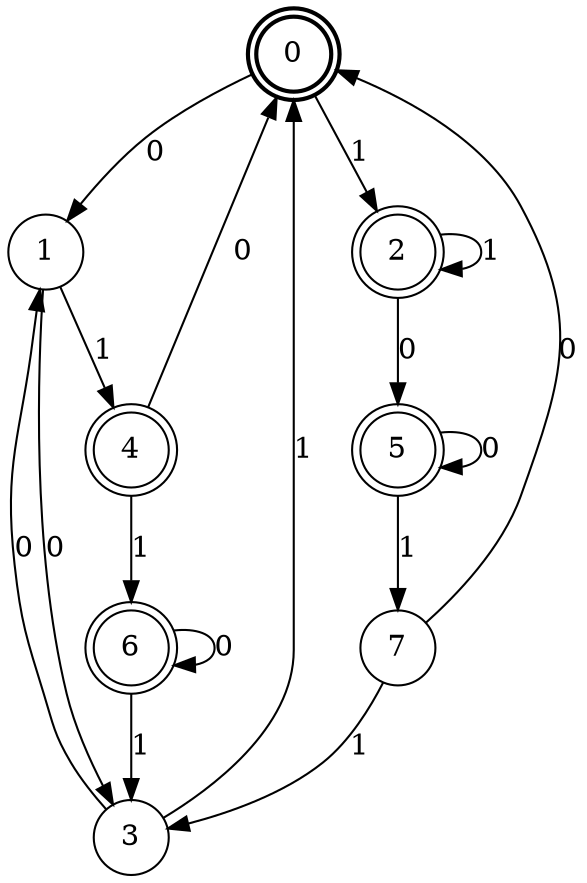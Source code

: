 digraph Automat {
    node [shape = circle];
    0 [style = "bold"];
    0 [peripheries=2]
    0 -> 1 [label = "0"];
    0 -> 2 [label = "1"];
    1 -> 3 [label = "0"];
    1 -> 4 [label = "1"];
    2 [peripheries=2]
    2 -> 5 [label = "0"];
    2 -> 2 [label = "1"];
    3 -> 1 [label = "0"];
    3 -> 0 [label = "1"];
    4 [peripheries=2]
    4 -> 0 [label = "0"];
    4 -> 6 [label = "1"];
    5 [peripheries=2]
    5 -> 5 [label = "0"];
    5 -> 7 [label = "1"];
    6 [peripheries=2]
    6 -> 6 [label = "0"];
    6 -> 3 [label = "1"];
    7 -> 0 [label = "0"];
    7 -> 3 [label = "1"];
}

